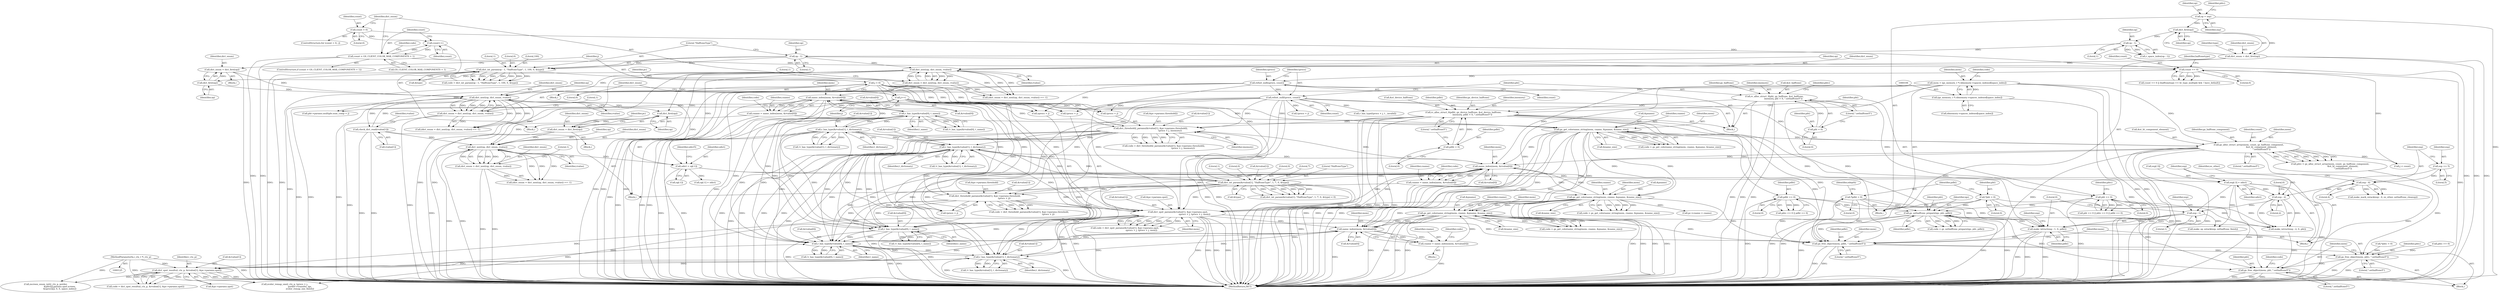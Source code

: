 digraph "1_ghostscript_f5c7555c30393e64ec1f5ab0dfae5b55b3b3fc78@API" {
"1000999" [label="(Call,gs_free_object(mem, pdht, \".sethalftone5\"))"];
"1000720" [label="(Call,gs_get_colorname_string(mem, cname, &pname, &name_size))"];
"1000712" [label="(Call,name_index(mem, &rvalue[0]))"];
"1000277" [label="(Call,gs_get_colorname_string(mem, cname, &pname, &name_size))"];
"1000269" [label="(Call,name_index(mem, &rvalue[0]))"];
"1000191" [label="(Call,mem = (gs_memory_t *) idmemory->spaces_indexed[space_index])"];
"1000193" [label="(Call,(gs_memory_t *) idmemory->spaces_indexed[space_index])"];
"1000251" [label="(Call,r_has_type(&rvalue[0], t_name))"];
"1000260" [label="(Call,r_has_type(&rvalue[1], t_dictionary))"];
"1000267" [label="(Call,cname = name_index(mem, &rvalue[0]))"];
"1000463" [label="(Call,gs_get_colorname_string(mem, cname, &pname, &name_size))"];
"1000455" [label="(Call,name_index(mem, &rvalue[0]))"];
"1000533" [label="(Call,dict_spot_params(&rvalue[1], &pc->params.spot,\n                                                sprocs + j, tprocs + j, mem))"];
"1000503" [label="(Call,dict_int_param(&rvalue[1], \"HalftoneType\", 1, 7, 0, &type))"];
"1000446" [label="(Call,r_has_type(&rvalue[1], t_dictionary))"];
"1000594" [label="(Call,dict_threshold2_params(&rvalue[1], &pc->params.threshold2,\n                                                        tprocs + j, imemory))"];
"1000353" [label="(Call,refset_null(tprocs, count))"];
"1000350" [label="(Call,refset_null(sprocs, count))"];
"1000330" [label="(Call,count == 0)"];
"1000234" [label="(Call,count = 0)"];
"1000317" [label="(Call,count > GS_CLIENT_COLOR_MAX_COMPONENTS + 1)"];
"1000314" [label="(Call,count++)"];
"1000622" [label="(Call,j++)"];
"1000416" [label="(Call,j = 0)"];
"1000375" [label="(Call,rc_alloc_struct_0(pdht, gx_device_halftone, &st_device_halftone,\n                          imemory, pdht = 0, \".sethalftone5\"))"];
"1000381" [label="(Call,pdht = 0)"];
"1000356" [label="(Call,rc_alloc_struct_0(pht, gs_halftone, &st_halftone,\n                          imemory, pht = 0, \".sethalftone5\"))"];
"1000362" [label="(Call,pht = 0)"];
"1000437" [label="(Call,r_has_type(&rvalue[0], t_name))"];
"1000571" [label="(Call,dict_threshold_params(&rvalue[1], &pc->params.threshold,\n                                                        tprocs + j))"];
"1000202" [label="(Call,dict_int_param(op - 1, \"HalftoneType\", 1, 100, 0, &type))"];
"1000203" [label="(Call,op - 1)"];
"1000188" [label="(Call,op - 1)"];
"1000168" [label="(Call,dict_first(op))"];
"1000129" [label="(Call,op = osp)"];
"1000368" [label="(Call,gs_alloc_struct_array(mem, count, gs_halftone_component,\n                                     &st_ht_component_element,\n                                     \".sethalftone5\"))"];
"1000453" [label="(Call,cname = name_index(mem, &rvalue[0]))"];
"1000694" [label="(Call,r_has_type(&rvalue[0], t_name))"];
"1000703" [label="(Call,r_has_type(&rvalue[1], t_dictionary))"];
"1000753" [label="(Call,dict_spot_results(i_ctx_p, &rvalue[1], &pc->params.spot))"];
"1000126" [label="(MethodParameterIn,i_ctx_t *i_ctx_p)"];
"1000710" [label="(Call,cname = name_index(mem, &rvalue[0]))"];
"1000663" [label="(Call,gs_sethalftone_prepare(igs, pht, pdht))"];
"1000387" [label="(Call,pht == 0)"];
"1000145" [label="(Call,*pht = 0)"];
"1000149" [label="(Call,*pdht = 0)"];
"1000394" [label="(Call,pdht == 0)"];
"1000821" [label="(Call,make_istruct(esp - 1, 0, pdht))"];
"1000822" [label="(Call,esp - 1)"];
"1000809" [label="(Call,esp[-3] = odict)"];
"1000785" [label="(Call,odict = op[-1])"];
"1000685" [label="(Call,dict_next(op, dict_enum, rvalue))"];
"1000674" [label="(Call,dict_first(op))"];
"1000428" [label="(Call,dict_next(op, dict_enum, rvalue))"];
"1000412" [label="(Call,dict_first(op))"];
"1000242" [label="(Call,dict_next(op, dict_enum, rvalue))"];
"1000166" [label="(Call,dict_enum = dict_first(op))"];
"1000240" [label="(Call,dict_enum = dict_next(op, dict_enum, rvalue))"];
"1000426" [label="(Call,dict_enum = dict_next(op, dict_enum, rvalue))"];
"1000410" [label="(Call,dict_enum = dict_first(op))"];
"1000497" [label="(Call,check_dict_read(rvalue[1]))"];
"1000683" [label="(Call,dict_enum = dict_next(op, dict_enum, rvalue))"];
"1000672" [label="(Call,dict_enum = dict_first(op))"];
"1000816" [label="(Call,esp - 2)"];
"1000804" [label="(Call,esp - 4)"];
"1000800" [label="(Call,esp += 5)"];
"1001003" [label="(Call,gs_free_object(mem, phtc, \".sethalftone5\"))"];
"1001007" [label="(Call,gs_free_object(mem, pht, \".sethalftone5\"))"];
"1000365" [label="(Literal,\".sethalftone5\")"];
"1000711" [label="(Identifier,cname)"];
"1000189" [label="(Identifier,op)"];
"1000265" [label="(Identifier,t_dictionary)"];
"1000723" [label="(Call,&pname)"];
"1000382" [label="(Identifier,pdht)"];
"1000453" [label="(Call,cname = name_index(mem, &rvalue[0]))"];
"1000391" [label="(Call,phtc == 0)"];
"1000699" [label="(Identifier,t_name)"];
"1001007" [label="(Call,gs_free_object(mem, pht, \".sethalftone5\"))"];
"1000753" [label="(Call,dict_spot_results(i_ctx_p, &rvalue[1], &pc->params.spot))"];
"1000909" [label="(Call,zscreen_enum_init(i_ctx_p, porder,\n                                         &phtc[j].params.spot.screen,\n                                         &sprocs[j], 0, 0, space_index))"];
"1000822" [label="(Call,esp - 1)"];
"1000834" [label="(Call,j < count)"];
"1000672" [label="(Call,dict_enum = dict_first(op))"];
"1000509" [label="(Literal,1)"];
"1000464" [label="(Identifier,mem)"];
"1000235" [label="(Identifier,count)"];
"1000243" [label="(Identifier,op)"];
"1000547" [label="(Call,tprocs + j)"];
"1000533" [label="(Call,dict_spot_params(&rvalue[1], &pc->params.spot,\n                                                sprocs + j, tprocs + j, mem))"];
"1000375" [label="(Call,rc_alloc_struct_0(pdht, gx_device_halftone, &st_device_halftone,\n                          imemory, pdht = 0, \".sethalftone5\"))"];
"1000595" [label="(Call,&rvalue[1])"];
"1000371" [label="(Identifier,gs_halftone_component)"];
"1000661" [label="(Call,code = gs_sethalftone_prepare(igs, pht, pdht))"];
"1000127" [label="(Block,)"];
"1000451" [label="(Identifier,t_dictionary)"];
"1000622" [label="(Call,j++)"];
"1000506" [label="(Identifier,rvalue)"];
"1000680" [label="(Block,)"];
"1000686" [label="(Identifier,op)"];
"1000207" [label="(Literal,1)"];
"1000362" [label="(Call,pht = 0)"];
"1000363" [label="(Identifier,pht)"];
"1000514" [label="(Literal,0)"];
"1000800" [label="(Call,esp += 5)"];
"1000191" [label="(Call,mem = (gs_memory_t *) idmemory->spaces_indexed[space_index])"];
"1000582" [label="(Call,tprocs + j)"];
"1000376" [label="(Identifier,pdht)"];
"1000803" [label="(Call,make_mark_estack(esp - 4, es_other, sethalftone_cleanup))"];
"1000694" [label="(Call,r_has_type(&rvalue[0], t_name))"];
"1000487" [label="(Call,pc->cname = cname)"];
"1000187" [label="(Call,r_space_index(op - 1))"];
"1000131" [label="(Identifier,osp)"];
"1000684" [label="(Identifier,dict_enum)"];
"1000819" [label="(Literal,0)"];
"1000383" [label="(Literal,0)"];
"1000675" [label="(Identifier,op)"];
"1000377" [label="(Identifier,gx_device_halftone)"];
"1000713" [label="(Identifier,mem)"];
"1000352" [label="(Identifier,count)"];
"1000815" [label="(Call,make_istruct(esp - 2, 0, pht))"];
"1000792" [label="(Identifier,odict5)"];
"1000594" [label="(Call,dict_threshold2_params(&rvalue[1], &pc->params.threshold2,\n                                                        tprocs + j, imemory))"];
"1000415" [label="(Block,)"];
"1001002" [label="(Literal,\".sethalftone5\")"];
"1000271" [label="(Call,&rvalue[0])"];
"1000134" [label="(Call,*phtc = 0)"];
"1000330" [label="(Call,count == 0)"];
"1000436" [label="(Call,!r_has_type(&rvalue[0], t_name))"];
"1000702" [label="(Call,!r_has_type(&rvalue[1], t_dictionary))"];
"1000608" [label="(Identifier,imemory)"];
"1000712" [label="(Call,name_index(mem, &rvalue[0]))"];
"1000688" [label="(Identifier,rvalue)"];
"1000314" [label="(Call,count++)"];
"1000804" [label="(Call,esp - 4)"];
"1000806" [label="(Literal,4)"];
"1000703" [label="(Call,r_has_type(&rvalue[1], t_dictionary))"];
"1000188" [label="(Call,op - 1)"];
"1000361" [label="(Identifier,imemory)"];
"1000433" [label="(Literal,1)"];
"1000785" [label="(Call,odict = op[-1])"];
"1000206" [label="(Literal,\"HalftoneType\")"];
"1000776" [label="(Block,)"];
"1000466" [label="(Call,&pname)"];
"1000418" [label="(Literal,0)"];
"1000751" [label="(Call,code = dict_spot_results(i_ctx_p, &rvalue[1], &pc->params.spot))"];
"1000437" [label="(Call,r_has_type(&rvalue[0], t_name))"];
"1000277" [label="(Call,gs_get_colorname_string(mem, cname, &pname, &name_size))"];
"1000502" [label="(Call,dict_int_param(&rvalue[1], \"HalftoneType\", 1, 7, 0, &type) < 0)"];
"1000504" [label="(Call,&rvalue[1])"];
"1000605" [label="(Call,tprocs + j)"];
"1000666" [label="(Identifier,pdht)"];
"1000455" [label="(Call,name_index(mem, &rvalue[0]))"];
"1000809" [label="(Call,esp[-3] = odict)"];
"1000454" [label="(Identifier,cname)"];
"1000204" [label="(Identifier,op)"];
"1000359" [label="(Call,&st_halftone)"];
"1000787" [label="(Call,op[-1])"];
"1000461" [label="(Call,code = gs_get_colorname_string(mem, cname, &pname, &name_size))"];
"1000498" [label="(Call,rvalue[1])"];
"1000356" [label="(Call,rc_alloc_struct_0(pht, gs_halftone, &st_halftone,\n                          imemory, pht = 0, \".sethalftone5\"))"];
"1000275" [label="(Call,code = gs_get_colorname_string(mem, cname, &pname, &name_size))"];
"1000569" [label="(Call,code = dict_threshold_params(&rvalue[1], &pc->params.threshold,\n                                                        tprocs + j))"];
"1000354" [label="(Identifier,tprocs)"];
"1000205" [label="(Literal,1)"];
"1000816" [label="(Call,esp - 2)"];
"1000256" [label="(Identifier,t_name)"];
"1000236" [label="(Literal,0)"];
"1000413" [label="(Identifier,op)"];
"1000980" [label="(Call,op[-1] = odict)"];
"1000178" [label="(Identifier,type)"];
"1000319" [label="(Call,GS_CLIENT_COLOR_MAX_COMPONENTS + 1)"];
"1000422" [label="(Block,)"];
"1001010" [label="(Literal,\".sethalftone5\")"];
"1000708" [label="(Identifier,t_dictionary)"];
"1000428" [label="(Call,dict_next(op, dict_enum, rvalue))"];
"1001009" [label="(Identifier,pht)"];
"1000531" [label="(Call,code = dict_spot_params(&rvalue[1], &pc->params.spot,\n                                                sprocs + j, tprocs + j, mem))"];
"1001001" [label="(Identifier,pdht)"];
"1000623" [label="(Identifier,j)"];
"1000147" [label="(Literal,0)"];
"1000150" [label="(Identifier,pdht)"];
"1000389" [label="(Literal,0)"];
"1001000" [label="(Identifier,mem)"];
"1000370" [label="(Identifier,count)"];
"1000687" [label="(Identifier,dict_enum)"];
"1000200" [label="(Call,code = dict_int_param(op - 1, \"HalftoneType\", 1, 100, 0, &type))"];
"1000825" [label="(Literal,0)"];
"1000366" [label="(Call,phtc = gs_alloc_struct_array(mem, count, gs_halftone_component,\n                                     &st_ht_component_element,\n                                     \".sethalftone5\"))"];
"1000998" [label="(Block,)"];
"1000550" [label="(Identifier,mem)"];
"1000259" [label="(Call,!r_has_type(&rvalue[1], t_dictionary))"];
"1000353" [label="(Call,refset_null(tprocs, count))"];
"1000280" [label="(Call,&pname)"];
"1000671" [label="(Block,)"];
"1000201" [label="(Identifier,code)"];
"1000682" [label="(Call,(dict_enum = dict_next(op, dict_enum, rvalue)) == -1)"];
"1000674" [label="(Call,dict_first(op))"];
"1000234" [label="(Call,count = 0)"];
"1000209" [label="(Literal,0)"];
"1001008" [label="(Identifier,mem)"];
"1000351" [label="(Identifier,sprocs)"];
"1000357" [label="(Identifier,pht)"];
"1000329" [label="(Call,count == 0 || (halftonetype == ht_type_multiple && ! have_default))"];
"1000169" [label="(Identifier,op)"];
"1000719" [label="(Identifier,code)"];
"1000386" [label="(Call,pht == 0 || phtc == 0 || pdht == 0)"];
"1000430" [label="(Identifier,dict_enum)"];
"1000710" [label="(Call,cname = name_index(mem, &rvalue[0]))"];
"1000126" [label="(MethodParameterIn,i_ctx_t *i_ctx_p)"];
"1000438" [label="(Call,&rvalue[0])"];
"1000446" [label="(Call,r_has_type(&rvalue[1], t_dictionary))"];
"1000417" [label="(Identifier,j)"];
"1000695" [label="(Call,&rvalue[0])"];
"1000664" [label="(Identifier,igs)"];
"1000324" [label="(Identifier,code)"];
"1000807" [label="(Identifier,es_other)"];
"1001005" [label="(Identifier,phtc)"];
"1000268" [label="(Identifier,cname)"];
"1000130" [label="(Identifier,op)"];
"1000571" [label="(Call,dict_threshold_params(&rvalue[1], &pc->params.threshold,\n                                                        tprocs + j))"];
"1000497" [label="(Call,check_dict_read(rvalue[1]))"];
"1001024" [label="(MethodReturn,RET)"];
"1000463" [label="(Call,gs_get_colorname_string(mem, cname, &pname, &name_size))"];
"1000395" [label="(Identifier,pdht)"];
"1000368" [label="(Call,gs_alloc_struct_array(mem, count, gs_halftone_component,\n                                     &st_ht_component_element,\n                                     \".sethalftone5\"))"];
"1000663" [label="(Call,gs_sethalftone_prepare(igs, pht, pdht))"];
"1000279" [label="(Identifier,cname)"];
"1000355" [label="(Identifier,count)"];
"1000685" [label="(Call,dict_next(op, dict_enum, rvalue))"];
"1000244" [label="(Identifier,dict_enum)"];
"1000392" [label="(Identifier,phtc)"];
"1000690" [label="(Literal,1)"];
"1000332" [label="(Literal,0)"];
"1000315" [label="(Identifier,count)"];
"1000237" [label="(Block,)"];
"1000151" [label="(Literal,0)"];
"1000823" [label="(Identifier,esp)"];
"1000814" [label="(Identifier,odict)"];
"1000425" [label="(Call,(dict_enum = dict_next(op, dict_enum, rvalue)) == -1)"];
"1000722" [label="(Identifier,cname)"];
"1000166" [label="(Call,dict_enum = dict_first(op))"];
"1001004" [label="(Identifier,mem)"];
"1000599" [label="(Call,&pc->params.threshold2)"];
"1000270" [label="(Identifier,mem)"];
"1000380" [label="(Identifier,imemory)"];
"1001012" [label="(Identifier,code)"];
"1000426" [label="(Call,dict_enum = dict_next(op, dict_enum, rvalue))"];
"1000240" [label="(Call,dict_enum = dict_next(op, dict_enum, rvalue))"];
"1000396" [label="(Literal,0)"];
"1000193" [label="(Call,(gs_memory_t *) idmemory->spaces_indexed[space_index])"];
"1000276" [label="(Identifier,code)"];
"1000511" [label="(Literal,0)"];
"1000431" [label="(Identifier,rvalue)"];
"1000387" [label="(Call,pht == 0)"];
"1000129" [label="(Call,op = osp)"];
"1000190" [label="(Literal,1)"];
"1000411" [label="(Identifier,dict_enum)"];
"1000208" [label="(Literal,100)"];
"1000818" [label="(Literal,2)"];
"1000457" [label="(Call,&rvalue[0])"];
"1000510" [label="(Literal,7)"];
"1000241" [label="(Identifier,dict_enum)"];
"1000704" [label="(Call,&rvalue[1])"];
"1000824" [label="(Literal,1)"];
"1000721" [label="(Identifier,mem)"];
"1000335" [label="(Identifier,halftonetype)"];
"1000239" [label="(Call,(dict_enum = dict_next(op, dict_enum, rvalue)) == -1)"];
"1000192" [label="(Identifier,mem)"];
"1000725" [label="(Call,&name_size)"];
"1000718" [label="(Call,code = gs_get_colorname_string(mem, cname, &pname, &name_size))"];
"1000195" [label="(Call,idmemory->spaces_indexed[space_index])"];
"1000210" [label="(Call,&type)"];
"1001003" [label="(Call,gs_free_object(mem, phtc, \".sethalftone5\"))"];
"1000317" [label="(Call,count > GS_CLIENT_COLOR_MAX_COMPONENTS + 1)"];
"1000442" [label="(Identifier,t_name)"];
"1000673" [label="(Identifier,dict_enum)"];
"1000364" [label="(Literal,0)"];
"1000576" [label="(Call,&pc->params.threshold)"];
"1000203" [label="(Call,op - 1)"];
"1000252" [label="(Call,&rvalue[0])"];
"1000233" [label="(ControlStructure,for (count = 0; ;))"];
"1000316" [label="(ControlStructure,if (count > GS_CLIENT_COLOR_MAX_COMPONENTS + 1))"];
"1000720" [label="(Call,gs_get_colorname_string(mem, cname, &pname, &name_size))"];
"1000202" [label="(Call,dict_int_param(op - 1, \"HalftoneType\", 1, 100, 0, &type))"];
"1000462" [label="(Identifier,code)"];
"1000429" [label="(Identifier,op)"];
"1000468" [label="(Call,&name_size)"];
"1000643" [label="(Call,pht->params.multiple.num_comp = j)"];
"1000146" [label="(Identifier,pht)"];
"1000937" [label="(Call,r_has_type(tprocs + j, t__invalid))"];
"1000420" [label="(Identifier,pc)"];
"1000503" [label="(Call,dict_int_param(&rvalue[1], \"HalftoneType\", 1, 7, 0, &type))"];
"1000826" [label="(Identifier,pdht)"];
"1000456" [label="(Identifier,mem)"];
"1000828" [label="(Identifier,esp)"];
"1000786" [label="(Identifier,odict)"];
"1000247" [label="(Literal,1)"];
"1000394" [label="(Call,pdht == 0)"];
"1000827" [label="(Call,make_op_estack(esp, sethalftone_finish))"];
"1000410" [label="(Call,dict_enum = dict_first(op))"];
"1000267" [label="(Call,cname = name_index(mem, &rvalue[0]))"];
"1000145" [label="(Call,*pht = 0)"];
"1000465" [label="(Identifier,cname)"];
"1000278" [label="(Identifier,mem)"];
"1000347" [label="(Block,)"];
"1000242" [label="(Call,dict_next(op, dict_enum, rvalue))"];
"1000157" [label="(Identifier,edepth)"];
"1000251" [label="(Call,r_has_type(&rvalue[0], t_name))"];
"1000167" [label="(Identifier,dict_enum)"];
"1000447" [label="(Call,&rvalue[1])"];
"1000714" [label="(Call,&rvalue[0])"];
"1000938" [label="(Call,tprocs + j)"];
"1000369" [label="(Identifier,mem)"];
"1000693" [label="(Call,!r_has_type(&rvalue[0], t_name))"];
"1000949" [label="(Call,zcolor_remap_one(i_ctx_p, tprocs + j,\n                                            porder->transfer, igs,\n                                            zcolor_remap_one_finish))"];
"1000810" [label="(Call,esp[-3])"];
"1000512" [label="(Call,&type)"];
"1000534" [label="(Call,&rvalue[1])"];
"1000999" [label="(Call,gs_free_object(mem, pdht, \".sethalftone5\"))"];
"1000135" [label="(Identifier,phtc)"];
"1000759" [label="(Call,&pc->params.spot)"];
"1001006" [label="(Literal,\".sethalftone5\")"];
"1000260" [label="(Call,r_has_type(&rvalue[1], t_dictionary))"];
"1000821" [label="(Call,make_istruct(esp - 1, 0, pdht))"];
"1000427" [label="(Identifier,dict_enum)"];
"1000754" [label="(Identifier,i_ctx_p)"];
"1000388" [label="(Identifier,pht)"];
"1000168" [label="(Call,dict_first(op))"];
"1000802" [label="(Literal,5)"];
"1000318" [label="(Identifier,count)"];
"1000390" [label="(Call,phtc == 0 || pdht == 0)"];
"1000269" [label="(Call,name_index(mem, &rvalue[0]))"];
"1000367" [label="(Identifier,phtc)"];
"1000282" [label="(Call,&name_size)"];
"1000149" [label="(Call,*pdht = 0)"];
"1000350" [label="(Call,refset_null(sprocs, count))"];
"1000817" [label="(Identifier,esp)"];
"1000544" [label="(Call,sprocs + j)"];
"1000592" [label="(Call,code = dict_threshold2_params(&rvalue[1], &pc->params.threshold2,\n                                                        tprocs + j, imemory))"];
"1000805" [label="(Identifier,esp)"];
"1000378" [label="(Call,&st_device_halftone)"];
"1000358" [label="(Identifier,gs_halftone)"];
"1000445" [label="(Call,!r_has_type(&rvalue[1], t_dictionary))"];
"1000538" [label="(Call,&pc->params.spot)"];
"1000372" [label="(Call,&st_ht_component_element)"];
"1000261" [label="(Call,&rvalue[1])"];
"1000381" [label="(Call,pdht = 0)"];
"1000665" [label="(Identifier,pht)"];
"1000245" [label="(Identifier,rvalue)"];
"1000384" [label="(Literal,\".sethalftone5\")"];
"1000801" [label="(Identifier,esp)"];
"1000250" [label="(Call,!r_has_type(&rvalue[0], t_name))"];
"1000508" [label="(Literal,\"HalftoneType\")"];
"1000678" [label="(Identifier,pc)"];
"1000331" [label="(Identifier,count)"];
"1000572" [label="(Call,&rvalue[1])"];
"1000416" [label="(Call,j = 0)"];
"1000412" [label="(Call,dict_first(op))"];
"1000409" [label="(Block,)"];
"1000755" [label="(Call,&rvalue[1])"];
"1000683" [label="(Call,dict_enum = dict_next(op, dict_enum, rvalue))"];
"1000374" [label="(Literal,\".sethalftone5\")"];
"1000999" -> "1000998"  [label="AST: "];
"1000999" -> "1001002"  [label="CFG: "];
"1001000" -> "1000999"  [label="AST: "];
"1001001" -> "1000999"  [label="AST: "];
"1001002" -> "1000999"  [label="AST: "];
"1001004" -> "1000999"  [label="CFG: "];
"1000999" -> "1001024"  [label="DDG: "];
"1000999" -> "1001024"  [label="DDG: "];
"1000720" -> "1000999"  [label="DDG: "];
"1000277" -> "1000999"  [label="DDG: "];
"1000463" -> "1000999"  [label="DDG: "];
"1000191" -> "1000999"  [label="DDG: "];
"1000533" -> "1000999"  [label="DDG: "];
"1000368" -> "1000999"  [label="DDG: "];
"1000375" -> "1000999"  [label="DDG: "];
"1000663" -> "1000999"  [label="DDG: "];
"1000821" -> "1000999"  [label="DDG: "];
"1000149" -> "1000999"  [label="DDG: "];
"1000394" -> "1000999"  [label="DDG: "];
"1000999" -> "1001003"  [label="DDG: "];
"1000720" -> "1000718"  [label="AST: "];
"1000720" -> "1000725"  [label="CFG: "];
"1000721" -> "1000720"  [label="AST: "];
"1000722" -> "1000720"  [label="AST: "];
"1000723" -> "1000720"  [label="AST: "];
"1000725" -> "1000720"  [label="AST: "];
"1000718" -> "1000720"  [label="CFG: "];
"1000720" -> "1001024"  [label="DDG: "];
"1000720" -> "1001024"  [label="DDG: "];
"1000720" -> "1001024"  [label="DDG: "];
"1000720" -> "1001024"  [label="DDG: "];
"1000720" -> "1000712"  [label="DDG: "];
"1000720" -> "1000718"  [label="DDG: "];
"1000720" -> "1000718"  [label="DDG: "];
"1000720" -> "1000718"  [label="DDG: "];
"1000720" -> "1000718"  [label="DDG: "];
"1000712" -> "1000720"  [label="DDG: "];
"1000710" -> "1000720"  [label="DDG: "];
"1000277" -> "1000720"  [label="DDG: "];
"1000277" -> "1000720"  [label="DDG: "];
"1000463" -> "1000720"  [label="DDG: "];
"1000463" -> "1000720"  [label="DDG: "];
"1000712" -> "1000710"  [label="AST: "];
"1000712" -> "1000714"  [label="CFG: "];
"1000713" -> "1000712"  [label="AST: "];
"1000714" -> "1000712"  [label="AST: "];
"1000710" -> "1000712"  [label="CFG: "];
"1000712" -> "1001024"  [label="DDG: "];
"1000712" -> "1000694"  [label="DDG: "];
"1000712" -> "1000710"  [label="DDG: "];
"1000712" -> "1000710"  [label="DDG: "];
"1000277" -> "1000712"  [label="DDG: "];
"1000463" -> "1000712"  [label="DDG: "];
"1000191" -> "1000712"  [label="DDG: "];
"1000533" -> "1000712"  [label="DDG: "];
"1000368" -> "1000712"  [label="DDG: "];
"1000694" -> "1000712"  [label="DDG: "];
"1000703" -> "1000712"  [label="DDG: "];
"1000712" -> "1000753"  [label="DDG: "];
"1000277" -> "1000275"  [label="AST: "];
"1000277" -> "1000282"  [label="CFG: "];
"1000278" -> "1000277"  [label="AST: "];
"1000279" -> "1000277"  [label="AST: "];
"1000280" -> "1000277"  [label="AST: "];
"1000282" -> "1000277"  [label="AST: "];
"1000275" -> "1000277"  [label="CFG: "];
"1000277" -> "1001024"  [label="DDG: "];
"1000277" -> "1001024"  [label="DDG: "];
"1000277" -> "1001024"  [label="DDG: "];
"1000277" -> "1001024"  [label="DDG: "];
"1000277" -> "1000269"  [label="DDG: "];
"1000277" -> "1000275"  [label="DDG: "];
"1000277" -> "1000275"  [label="DDG: "];
"1000277" -> "1000275"  [label="DDG: "];
"1000277" -> "1000275"  [label="DDG: "];
"1000269" -> "1000277"  [label="DDG: "];
"1000267" -> "1000277"  [label="DDG: "];
"1000277" -> "1000368"  [label="DDG: "];
"1000277" -> "1000455"  [label="DDG: "];
"1000277" -> "1000463"  [label="DDG: "];
"1000277" -> "1000463"  [label="DDG: "];
"1000269" -> "1000267"  [label="AST: "];
"1000269" -> "1000271"  [label="CFG: "];
"1000270" -> "1000269"  [label="AST: "];
"1000271" -> "1000269"  [label="AST: "];
"1000267" -> "1000269"  [label="CFG: "];
"1000269" -> "1001024"  [label="DDG: "];
"1000269" -> "1000251"  [label="DDG: "];
"1000269" -> "1000267"  [label="DDG: "];
"1000269" -> "1000267"  [label="DDG: "];
"1000191" -> "1000269"  [label="DDG: "];
"1000251" -> "1000269"  [label="DDG: "];
"1000260" -> "1000269"  [label="DDG: "];
"1000269" -> "1000437"  [label="DDG: "];
"1000269" -> "1000694"  [label="DDG: "];
"1000191" -> "1000127"  [label="AST: "];
"1000191" -> "1000193"  [label="CFG: "];
"1000192" -> "1000191"  [label="AST: "];
"1000193" -> "1000191"  [label="AST: "];
"1000201" -> "1000191"  [label="CFG: "];
"1000191" -> "1001024"  [label="DDG: "];
"1000191" -> "1001024"  [label="DDG: "];
"1000193" -> "1000191"  [label="DDG: "];
"1000191" -> "1000368"  [label="DDG: "];
"1000191" -> "1000455"  [label="DDG: "];
"1000193" -> "1000195"  [label="CFG: "];
"1000194" -> "1000193"  [label="AST: "];
"1000195" -> "1000193"  [label="AST: "];
"1000193" -> "1001024"  [label="DDG: "];
"1000251" -> "1000250"  [label="AST: "];
"1000251" -> "1000256"  [label="CFG: "];
"1000252" -> "1000251"  [label="AST: "];
"1000256" -> "1000251"  [label="AST: "];
"1000250" -> "1000251"  [label="CFG: "];
"1000251" -> "1001024"  [label="DDG: "];
"1000251" -> "1001024"  [label="DDG: "];
"1000251" -> "1000250"  [label="DDG: "];
"1000251" -> "1000250"  [label="DDG: "];
"1000260" -> "1000251"  [label="DDG: "];
"1000251" -> "1000260"  [label="DDG: "];
"1000251" -> "1000437"  [label="DDG: "];
"1000251" -> "1000437"  [label="DDG: "];
"1000251" -> "1000694"  [label="DDG: "];
"1000251" -> "1000694"  [label="DDG: "];
"1000260" -> "1000259"  [label="AST: "];
"1000260" -> "1000265"  [label="CFG: "];
"1000261" -> "1000260"  [label="AST: "];
"1000265" -> "1000260"  [label="AST: "];
"1000259" -> "1000260"  [label="CFG: "];
"1000260" -> "1001024"  [label="DDG: "];
"1000260" -> "1001024"  [label="DDG: "];
"1000260" -> "1000259"  [label="DDG: "];
"1000260" -> "1000259"  [label="DDG: "];
"1000260" -> "1000437"  [label="DDG: "];
"1000260" -> "1000446"  [label="DDG: "];
"1000260" -> "1000446"  [label="DDG: "];
"1000260" -> "1000694"  [label="DDG: "];
"1000260" -> "1000703"  [label="DDG: "];
"1000260" -> "1000703"  [label="DDG: "];
"1000267" -> "1000237"  [label="AST: "];
"1000268" -> "1000267"  [label="AST: "];
"1000276" -> "1000267"  [label="CFG: "];
"1000267" -> "1001024"  [label="DDG: "];
"1000463" -> "1000461"  [label="AST: "];
"1000463" -> "1000468"  [label="CFG: "];
"1000464" -> "1000463"  [label="AST: "];
"1000465" -> "1000463"  [label="AST: "];
"1000466" -> "1000463"  [label="AST: "];
"1000468" -> "1000463"  [label="AST: "];
"1000461" -> "1000463"  [label="CFG: "];
"1000463" -> "1001024"  [label="DDG: "];
"1000463" -> "1001024"  [label="DDG: "];
"1000463" -> "1001024"  [label="DDG: "];
"1000463" -> "1001024"  [label="DDG: "];
"1000463" -> "1000455"  [label="DDG: "];
"1000463" -> "1000461"  [label="DDG: "];
"1000463" -> "1000461"  [label="DDG: "];
"1000463" -> "1000461"  [label="DDG: "];
"1000463" -> "1000461"  [label="DDG: "];
"1000455" -> "1000463"  [label="DDG: "];
"1000453" -> "1000463"  [label="DDG: "];
"1000463" -> "1000487"  [label="DDG: "];
"1000463" -> "1000533"  [label="DDG: "];
"1000455" -> "1000453"  [label="AST: "];
"1000455" -> "1000457"  [label="CFG: "];
"1000456" -> "1000455"  [label="AST: "];
"1000457" -> "1000455"  [label="AST: "];
"1000453" -> "1000455"  [label="CFG: "];
"1000455" -> "1001024"  [label="DDG: "];
"1000455" -> "1000437"  [label="DDG: "];
"1000455" -> "1000453"  [label="DDG: "];
"1000455" -> "1000453"  [label="DDG: "];
"1000533" -> "1000455"  [label="DDG: "];
"1000368" -> "1000455"  [label="DDG: "];
"1000437" -> "1000455"  [label="DDG: "];
"1000446" -> "1000455"  [label="DDG: "];
"1000455" -> "1000503"  [label="DDG: "];
"1000455" -> "1000533"  [label="DDG: "];
"1000455" -> "1000571"  [label="DDG: "];
"1000455" -> "1000594"  [label="DDG: "];
"1000455" -> "1000694"  [label="DDG: "];
"1000533" -> "1000531"  [label="AST: "];
"1000533" -> "1000550"  [label="CFG: "];
"1000534" -> "1000533"  [label="AST: "];
"1000538" -> "1000533"  [label="AST: "];
"1000544" -> "1000533"  [label="AST: "];
"1000547" -> "1000533"  [label="AST: "];
"1000550" -> "1000533"  [label="AST: "];
"1000531" -> "1000533"  [label="CFG: "];
"1000533" -> "1001024"  [label="DDG: "];
"1000533" -> "1001024"  [label="DDG: "];
"1000533" -> "1001024"  [label="DDG: "];
"1000533" -> "1001024"  [label="DDG: "];
"1000533" -> "1001024"  [label="DDG: "];
"1000533" -> "1000437"  [label="DDG: "];
"1000533" -> "1000446"  [label="DDG: "];
"1000533" -> "1000531"  [label="DDG: "];
"1000533" -> "1000531"  [label="DDG: "];
"1000533" -> "1000531"  [label="DDG: "];
"1000533" -> "1000531"  [label="DDG: "];
"1000533" -> "1000531"  [label="DDG: "];
"1000503" -> "1000533"  [label="DDG: "];
"1000350" -> "1000533"  [label="DDG: "];
"1000622" -> "1000533"  [label="DDG: "];
"1000416" -> "1000533"  [label="DDG: "];
"1000353" -> "1000533"  [label="DDG: "];
"1000533" -> "1000694"  [label="DDG: "];
"1000533" -> "1000703"  [label="DDG: "];
"1000533" -> "1000753"  [label="DDG: "];
"1000503" -> "1000502"  [label="AST: "];
"1000503" -> "1000512"  [label="CFG: "];
"1000504" -> "1000503"  [label="AST: "];
"1000508" -> "1000503"  [label="AST: "];
"1000509" -> "1000503"  [label="AST: "];
"1000510" -> "1000503"  [label="AST: "];
"1000511" -> "1000503"  [label="AST: "];
"1000512" -> "1000503"  [label="AST: "];
"1000514" -> "1000503"  [label="CFG: "];
"1000503" -> "1001024"  [label="DDG: "];
"1000503" -> "1001024"  [label="DDG: "];
"1000503" -> "1000437"  [label="DDG: "];
"1000503" -> "1000446"  [label="DDG: "];
"1000503" -> "1000502"  [label="DDG: "];
"1000503" -> "1000502"  [label="DDG: "];
"1000503" -> "1000502"  [label="DDG: "];
"1000503" -> "1000502"  [label="DDG: "];
"1000503" -> "1000502"  [label="DDG: "];
"1000503" -> "1000502"  [label="DDG: "];
"1000446" -> "1000503"  [label="DDG: "];
"1000202" -> "1000503"  [label="DDG: "];
"1000503" -> "1000571"  [label="DDG: "];
"1000503" -> "1000594"  [label="DDG: "];
"1000503" -> "1000694"  [label="DDG: "];
"1000503" -> "1000703"  [label="DDG: "];
"1000446" -> "1000445"  [label="AST: "];
"1000446" -> "1000451"  [label="CFG: "];
"1000447" -> "1000446"  [label="AST: "];
"1000451" -> "1000446"  [label="AST: "];
"1000445" -> "1000446"  [label="CFG: "];
"1000446" -> "1001024"  [label="DDG: "];
"1000446" -> "1001024"  [label="DDG: "];
"1000446" -> "1000437"  [label="DDG: "];
"1000446" -> "1000445"  [label="DDG: "];
"1000446" -> "1000445"  [label="DDG: "];
"1000594" -> "1000446"  [label="DDG: "];
"1000437" -> "1000446"  [label="DDG: "];
"1000571" -> "1000446"  [label="DDG: "];
"1000446" -> "1000694"  [label="DDG: "];
"1000446" -> "1000703"  [label="DDG: "];
"1000446" -> "1000703"  [label="DDG: "];
"1000594" -> "1000592"  [label="AST: "];
"1000594" -> "1000608"  [label="CFG: "];
"1000595" -> "1000594"  [label="AST: "];
"1000599" -> "1000594"  [label="AST: "];
"1000605" -> "1000594"  [label="AST: "];
"1000608" -> "1000594"  [label="AST: "];
"1000592" -> "1000594"  [label="CFG: "];
"1000594" -> "1001024"  [label="DDG: "];
"1000594" -> "1001024"  [label="DDG: "];
"1000594" -> "1001024"  [label="DDG: "];
"1000594" -> "1001024"  [label="DDG: "];
"1000594" -> "1000437"  [label="DDG: "];
"1000594" -> "1000592"  [label="DDG: "];
"1000594" -> "1000592"  [label="DDG: "];
"1000594" -> "1000592"  [label="DDG: "];
"1000594" -> "1000592"  [label="DDG: "];
"1000353" -> "1000594"  [label="DDG: "];
"1000622" -> "1000594"  [label="DDG: "];
"1000416" -> "1000594"  [label="DDG: "];
"1000375" -> "1000594"  [label="DDG: "];
"1000594" -> "1000694"  [label="DDG: "];
"1000594" -> "1000703"  [label="DDG: "];
"1000353" -> "1000347"  [label="AST: "];
"1000353" -> "1000355"  [label="CFG: "];
"1000354" -> "1000353"  [label="AST: "];
"1000355" -> "1000353"  [label="AST: "];
"1000357" -> "1000353"  [label="CFG: "];
"1000353" -> "1001024"  [label="DDG: "];
"1000353" -> "1001024"  [label="DDG: "];
"1000350" -> "1000353"  [label="DDG: "];
"1000353" -> "1000368"  [label="DDG: "];
"1000353" -> "1000547"  [label="DDG: "];
"1000353" -> "1000571"  [label="DDG: "];
"1000353" -> "1000582"  [label="DDG: "];
"1000353" -> "1000605"  [label="DDG: "];
"1000353" -> "1000937"  [label="DDG: "];
"1000353" -> "1000938"  [label="DDG: "];
"1000350" -> "1000347"  [label="AST: "];
"1000350" -> "1000352"  [label="CFG: "];
"1000351" -> "1000350"  [label="AST: "];
"1000352" -> "1000350"  [label="AST: "];
"1000354" -> "1000350"  [label="CFG: "];
"1000350" -> "1001024"  [label="DDG: "];
"1000350" -> "1001024"  [label="DDG: "];
"1000330" -> "1000350"  [label="DDG: "];
"1000350" -> "1000544"  [label="DDG: "];
"1000330" -> "1000329"  [label="AST: "];
"1000330" -> "1000332"  [label="CFG: "];
"1000331" -> "1000330"  [label="AST: "];
"1000332" -> "1000330"  [label="AST: "];
"1000335" -> "1000330"  [label="CFG: "];
"1000329" -> "1000330"  [label="CFG: "];
"1000330" -> "1001024"  [label="DDG: "];
"1000330" -> "1000329"  [label="DDG: "];
"1000330" -> "1000329"  [label="DDG: "];
"1000234" -> "1000330"  [label="DDG: "];
"1000317" -> "1000330"  [label="DDG: "];
"1000330" -> "1000834"  [label="DDG: "];
"1000234" -> "1000233"  [label="AST: "];
"1000234" -> "1000236"  [label="CFG: "];
"1000235" -> "1000234"  [label="AST: "];
"1000236" -> "1000234"  [label="AST: "];
"1000241" -> "1000234"  [label="CFG: "];
"1000234" -> "1000314"  [label="DDG: "];
"1000317" -> "1000316"  [label="AST: "];
"1000317" -> "1000319"  [label="CFG: "];
"1000318" -> "1000317"  [label="AST: "];
"1000319" -> "1000317"  [label="AST: "];
"1000241" -> "1000317"  [label="CFG: "];
"1000324" -> "1000317"  [label="CFG: "];
"1000317" -> "1001024"  [label="DDG: "];
"1000317" -> "1001024"  [label="DDG: "];
"1000317" -> "1000314"  [label="DDG: "];
"1000314" -> "1000317"  [label="DDG: "];
"1000314" -> "1000237"  [label="AST: "];
"1000314" -> "1000315"  [label="CFG: "];
"1000315" -> "1000314"  [label="AST: "];
"1000318" -> "1000314"  [label="CFG: "];
"1000622" -> "1000422"  [label="AST: "];
"1000622" -> "1000623"  [label="CFG: "];
"1000623" -> "1000622"  [label="AST: "];
"1000427" -> "1000622"  [label="CFG: "];
"1000622" -> "1001024"  [label="DDG: "];
"1000622" -> "1000544"  [label="DDG: "];
"1000622" -> "1000547"  [label="DDG: "];
"1000622" -> "1000571"  [label="DDG: "];
"1000622" -> "1000582"  [label="DDG: "];
"1000622" -> "1000605"  [label="DDG: "];
"1000416" -> "1000622"  [label="DDG: "];
"1000622" -> "1000643"  [label="DDG: "];
"1000416" -> "1000415"  [label="AST: "];
"1000416" -> "1000418"  [label="CFG: "];
"1000417" -> "1000416"  [label="AST: "];
"1000418" -> "1000416"  [label="AST: "];
"1000420" -> "1000416"  [label="CFG: "];
"1000416" -> "1001024"  [label="DDG: "];
"1000416" -> "1000544"  [label="DDG: "];
"1000416" -> "1000547"  [label="DDG: "];
"1000416" -> "1000571"  [label="DDG: "];
"1000416" -> "1000582"  [label="DDG: "];
"1000416" -> "1000605"  [label="DDG: "];
"1000416" -> "1000643"  [label="DDG: "];
"1000375" -> "1000347"  [label="AST: "];
"1000375" -> "1000384"  [label="CFG: "];
"1000376" -> "1000375"  [label="AST: "];
"1000377" -> "1000375"  [label="AST: "];
"1000378" -> "1000375"  [label="AST: "];
"1000380" -> "1000375"  [label="AST: "];
"1000381" -> "1000375"  [label="AST: "];
"1000384" -> "1000375"  [label="AST: "];
"1000388" -> "1000375"  [label="CFG: "];
"1000375" -> "1001024"  [label="DDG: "];
"1000375" -> "1001024"  [label="DDG: "];
"1000375" -> "1001024"  [label="DDG: "];
"1000375" -> "1001024"  [label="DDG: "];
"1000375" -> "1001024"  [label="DDG: "];
"1000381" -> "1000375"  [label="DDG: "];
"1000356" -> "1000375"  [label="DDG: "];
"1000375" -> "1000394"  [label="DDG: "];
"1000375" -> "1000663"  [label="DDG: "];
"1000375" -> "1000821"  [label="DDG: "];
"1000381" -> "1000383"  [label="CFG: "];
"1000382" -> "1000381"  [label="AST: "];
"1000383" -> "1000381"  [label="AST: "];
"1000384" -> "1000381"  [label="CFG: "];
"1000356" -> "1000347"  [label="AST: "];
"1000356" -> "1000365"  [label="CFG: "];
"1000357" -> "1000356"  [label="AST: "];
"1000358" -> "1000356"  [label="AST: "];
"1000359" -> "1000356"  [label="AST: "];
"1000361" -> "1000356"  [label="AST: "];
"1000362" -> "1000356"  [label="AST: "];
"1000365" -> "1000356"  [label="AST: "];
"1000367" -> "1000356"  [label="CFG: "];
"1000356" -> "1001024"  [label="DDG: "];
"1000356" -> "1001024"  [label="DDG: "];
"1000356" -> "1001024"  [label="DDG: "];
"1000362" -> "1000356"  [label="DDG: "];
"1000356" -> "1000387"  [label="DDG: "];
"1000362" -> "1000364"  [label="CFG: "];
"1000363" -> "1000362"  [label="AST: "];
"1000364" -> "1000362"  [label="AST: "];
"1000365" -> "1000362"  [label="CFG: "];
"1000437" -> "1000436"  [label="AST: "];
"1000437" -> "1000442"  [label="CFG: "];
"1000438" -> "1000437"  [label="AST: "];
"1000442" -> "1000437"  [label="AST: "];
"1000436" -> "1000437"  [label="CFG: "];
"1000437" -> "1001024"  [label="DDG: "];
"1000437" -> "1001024"  [label="DDG: "];
"1000437" -> "1000436"  [label="DDG: "];
"1000437" -> "1000436"  [label="DDG: "];
"1000571" -> "1000437"  [label="DDG: "];
"1000437" -> "1000694"  [label="DDG: "];
"1000437" -> "1000694"  [label="DDG: "];
"1000571" -> "1000569"  [label="AST: "];
"1000571" -> "1000582"  [label="CFG: "];
"1000572" -> "1000571"  [label="AST: "];
"1000576" -> "1000571"  [label="AST: "];
"1000582" -> "1000571"  [label="AST: "];
"1000569" -> "1000571"  [label="CFG: "];
"1000571" -> "1001024"  [label="DDG: "];
"1000571" -> "1001024"  [label="DDG: "];
"1000571" -> "1001024"  [label="DDG: "];
"1000571" -> "1000569"  [label="DDG: "];
"1000571" -> "1000569"  [label="DDG: "];
"1000571" -> "1000569"  [label="DDG: "];
"1000571" -> "1000694"  [label="DDG: "];
"1000571" -> "1000703"  [label="DDG: "];
"1000202" -> "1000200"  [label="AST: "];
"1000202" -> "1000210"  [label="CFG: "];
"1000203" -> "1000202"  [label="AST: "];
"1000206" -> "1000202"  [label="AST: "];
"1000207" -> "1000202"  [label="AST: "];
"1000208" -> "1000202"  [label="AST: "];
"1000209" -> "1000202"  [label="AST: "];
"1000210" -> "1000202"  [label="AST: "];
"1000200" -> "1000202"  [label="CFG: "];
"1000202" -> "1001024"  [label="DDG: "];
"1000202" -> "1001024"  [label="DDG: "];
"1000202" -> "1000200"  [label="DDG: "];
"1000202" -> "1000200"  [label="DDG: "];
"1000202" -> "1000200"  [label="DDG: "];
"1000202" -> "1000200"  [label="DDG: "];
"1000202" -> "1000200"  [label="DDG: "];
"1000202" -> "1000200"  [label="DDG: "];
"1000203" -> "1000202"  [label="DDG: "];
"1000203" -> "1000202"  [label="DDG: "];
"1000203" -> "1000205"  [label="CFG: "];
"1000204" -> "1000203"  [label="AST: "];
"1000205" -> "1000203"  [label="AST: "];
"1000206" -> "1000203"  [label="CFG: "];
"1000203" -> "1001024"  [label="DDG: "];
"1000188" -> "1000203"  [label="DDG: "];
"1000203" -> "1000242"  [label="DDG: "];
"1000188" -> "1000187"  [label="AST: "];
"1000188" -> "1000190"  [label="CFG: "];
"1000189" -> "1000188"  [label="AST: "];
"1000190" -> "1000188"  [label="AST: "];
"1000187" -> "1000188"  [label="CFG: "];
"1000188" -> "1000187"  [label="DDG: "];
"1000188" -> "1000187"  [label="DDG: "];
"1000168" -> "1000188"  [label="DDG: "];
"1000168" -> "1000166"  [label="AST: "];
"1000168" -> "1000169"  [label="CFG: "];
"1000169" -> "1000168"  [label="AST: "];
"1000166" -> "1000168"  [label="CFG: "];
"1000168" -> "1000166"  [label="DDG: "];
"1000129" -> "1000168"  [label="DDG: "];
"1000129" -> "1000127"  [label="AST: "];
"1000129" -> "1000131"  [label="CFG: "];
"1000130" -> "1000129"  [label="AST: "];
"1000131" -> "1000129"  [label="AST: "];
"1000135" -> "1000129"  [label="CFG: "];
"1000129" -> "1001024"  [label="DDG: "];
"1000368" -> "1000366"  [label="AST: "];
"1000368" -> "1000374"  [label="CFG: "];
"1000369" -> "1000368"  [label="AST: "];
"1000370" -> "1000368"  [label="AST: "];
"1000371" -> "1000368"  [label="AST: "];
"1000372" -> "1000368"  [label="AST: "];
"1000374" -> "1000368"  [label="AST: "];
"1000366" -> "1000368"  [label="CFG: "];
"1000368" -> "1001024"  [label="DDG: "];
"1000368" -> "1001024"  [label="DDG: "];
"1000368" -> "1001024"  [label="DDG: "];
"1000368" -> "1001024"  [label="DDG: "];
"1000368" -> "1000366"  [label="DDG: "];
"1000368" -> "1000366"  [label="DDG: "];
"1000368" -> "1000366"  [label="DDG: "];
"1000368" -> "1000366"  [label="DDG: "];
"1000368" -> "1000366"  [label="DDG: "];
"1000368" -> "1000834"  [label="DDG: "];
"1000453" -> "1000422"  [label="AST: "];
"1000454" -> "1000453"  [label="AST: "];
"1000462" -> "1000453"  [label="CFG: "];
"1000453" -> "1001024"  [label="DDG: "];
"1000694" -> "1000693"  [label="AST: "];
"1000694" -> "1000699"  [label="CFG: "];
"1000695" -> "1000694"  [label="AST: "];
"1000699" -> "1000694"  [label="AST: "];
"1000693" -> "1000694"  [label="CFG: "];
"1000694" -> "1001024"  [label="DDG: "];
"1000694" -> "1001024"  [label="DDG: "];
"1000694" -> "1000693"  [label="DDG: "];
"1000694" -> "1000693"  [label="DDG: "];
"1000703" -> "1000694"  [label="DDG: "];
"1000753" -> "1000694"  [label="DDG: "];
"1000694" -> "1000703"  [label="DDG: "];
"1000703" -> "1000702"  [label="AST: "];
"1000703" -> "1000708"  [label="CFG: "];
"1000704" -> "1000703"  [label="AST: "];
"1000708" -> "1000703"  [label="AST: "];
"1000702" -> "1000703"  [label="CFG: "];
"1000703" -> "1001024"  [label="DDG: "];
"1000703" -> "1001024"  [label="DDG: "];
"1000703" -> "1000702"  [label="DDG: "];
"1000703" -> "1000702"  [label="DDG: "];
"1000753" -> "1000703"  [label="DDG: "];
"1000703" -> "1000753"  [label="DDG: "];
"1000753" -> "1000751"  [label="AST: "];
"1000753" -> "1000759"  [label="CFG: "];
"1000754" -> "1000753"  [label="AST: "];
"1000755" -> "1000753"  [label="AST: "];
"1000759" -> "1000753"  [label="AST: "];
"1000751" -> "1000753"  [label="CFG: "];
"1000753" -> "1001024"  [label="DDG: "];
"1000753" -> "1001024"  [label="DDG: "];
"1000753" -> "1001024"  [label="DDG: "];
"1000753" -> "1000751"  [label="DDG: "];
"1000753" -> "1000751"  [label="DDG: "];
"1000753" -> "1000751"  [label="DDG: "];
"1000126" -> "1000753"  [label="DDG: "];
"1000753" -> "1000909"  [label="DDG: "];
"1000753" -> "1000949"  [label="DDG: "];
"1000126" -> "1000125"  [label="AST: "];
"1000126" -> "1001024"  [label="DDG: "];
"1000126" -> "1000909"  [label="DDG: "];
"1000126" -> "1000949"  [label="DDG: "];
"1000710" -> "1000680"  [label="AST: "];
"1000711" -> "1000710"  [label="AST: "];
"1000719" -> "1000710"  [label="CFG: "];
"1000710" -> "1001024"  [label="DDG: "];
"1000663" -> "1000661"  [label="AST: "];
"1000663" -> "1000666"  [label="CFG: "];
"1000664" -> "1000663"  [label="AST: "];
"1000665" -> "1000663"  [label="AST: "];
"1000666" -> "1000663"  [label="AST: "];
"1000661" -> "1000663"  [label="CFG: "];
"1000663" -> "1001024"  [label="DDG: "];
"1000663" -> "1001024"  [label="DDG: "];
"1000663" -> "1001024"  [label="DDG: "];
"1000663" -> "1000661"  [label="DDG: "];
"1000663" -> "1000661"  [label="DDG: "];
"1000663" -> "1000661"  [label="DDG: "];
"1000387" -> "1000663"  [label="DDG: "];
"1000145" -> "1000663"  [label="DDG: "];
"1000149" -> "1000663"  [label="DDG: "];
"1000394" -> "1000663"  [label="DDG: "];
"1000663" -> "1000815"  [label="DDG: "];
"1000663" -> "1000821"  [label="DDG: "];
"1000663" -> "1000949"  [label="DDG: "];
"1000663" -> "1001007"  [label="DDG: "];
"1000387" -> "1000386"  [label="AST: "];
"1000387" -> "1000389"  [label="CFG: "];
"1000388" -> "1000387"  [label="AST: "];
"1000389" -> "1000387"  [label="AST: "];
"1000392" -> "1000387"  [label="CFG: "];
"1000386" -> "1000387"  [label="CFG: "];
"1000387" -> "1001024"  [label="DDG: "];
"1000387" -> "1000386"  [label="DDG: "];
"1000387" -> "1000386"  [label="DDG: "];
"1000387" -> "1000815"  [label="DDG: "];
"1000387" -> "1001007"  [label="DDG: "];
"1000145" -> "1000127"  [label="AST: "];
"1000145" -> "1000147"  [label="CFG: "];
"1000146" -> "1000145"  [label="AST: "];
"1000147" -> "1000145"  [label="AST: "];
"1000150" -> "1000145"  [label="CFG: "];
"1000145" -> "1001024"  [label="DDG: "];
"1000145" -> "1000815"  [label="DDG: "];
"1000145" -> "1001007"  [label="DDG: "];
"1000149" -> "1000127"  [label="AST: "];
"1000149" -> "1000151"  [label="CFG: "];
"1000150" -> "1000149"  [label="AST: "];
"1000151" -> "1000149"  [label="AST: "];
"1000157" -> "1000149"  [label="CFG: "];
"1000149" -> "1001024"  [label="DDG: "];
"1000149" -> "1000821"  [label="DDG: "];
"1000394" -> "1000390"  [label="AST: "];
"1000394" -> "1000396"  [label="CFG: "];
"1000395" -> "1000394"  [label="AST: "];
"1000396" -> "1000394"  [label="AST: "];
"1000390" -> "1000394"  [label="CFG: "];
"1000394" -> "1001024"  [label="DDG: "];
"1000394" -> "1000390"  [label="DDG: "];
"1000394" -> "1000390"  [label="DDG: "];
"1000394" -> "1000821"  [label="DDG: "];
"1000821" -> "1000776"  [label="AST: "];
"1000821" -> "1000826"  [label="CFG: "];
"1000822" -> "1000821"  [label="AST: "];
"1000825" -> "1000821"  [label="AST: "];
"1000826" -> "1000821"  [label="AST: "];
"1000828" -> "1000821"  [label="CFG: "];
"1000821" -> "1001024"  [label="DDG: "];
"1000821" -> "1001024"  [label="DDG: "];
"1000821" -> "1001024"  [label="DDG: "];
"1000822" -> "1000821"  [label="DDG: "];
"1000822" -> "1000821"  [label="DDG: "];
"1000822" -> "1000824"  [label="CFG: "];
"1000823" -> "1000822"  [label="AST: "];
"1000824" -> "1000822"  [label="AST: "];
"1000825" -> "1000822"  [label="CFG: "];
"1000809" -> "1000822"  [label="DDG: "];
"1000816" -> "1000822"  [label="DDG: "];
"1000822" -> "1000827"  [label="DDG: "];
"1000809" -> "1000776"  [label="AST: "];
"1000809" -> "1000814"  [label="CFG: "];
"1000810" -> "1000809"  [label="AST: "];
"1000814" -> "1000809"  [label="AST: "];
"1000817" -> "1000809"  [label="CFG: "];
"1000809" -> "1001024"  [label="DDG: "];
"1000809" -> "1001024"  [label="DDG: "];
"1000785" -> "1000809"  [label="DDG: "];
"1000809" -> "1000816"  [label="DDG: "];
"1000809" -> "1000827"  [label="DDG: "];
"1000785" -> "1000776"  [label="AST: "];
"1000785" -> "1000787"  [label="CFG: "];
"1000786" -> "1000785"  [label="AST: "];
"1000787" -> "1000785"  [label="AST: "];
"1000792" -> "1000785"  [label="CFG: "];
"1000785" -> "1001024"  [label="DDG: "];
"1000685" -> "1000785"  [label="DDG: "];
"1000428" -> "1000785"  [label="DDG: "];
"1000242" -> "1000785"  [label="DDG: "];
"1000785" -> "1000980"  [label="DDG: "];
"1000685" -> "1000683"  [label="AST: "];
"1000685" -> "1000688"  [label="CFG: "];
"1000686" -> "1000685"  [label="AST: "];
"1000687" -> "1000685"  [label="AST: "];
"1000688" -> "1000685"  [label="AST: "];
"1000683" -> "1000685"  [label="CFG: "];
"1000685" -> "1001024"  [label="DDG: "];
"1000685" -> "1001024"  [label="DDG: "];
"1000685" -> "1000682"  [label="DDG: "];
"1000685" -> "1000682"  [label="DDG: "];
"1000685" -> "1000682"  [label="DDG: "];
"1000685" -> "1000683"  [label="DDG: "];
"1000685" -> "1000683"  [label="DDG: "];
"1000685" -> "1000683"  [label="DDG: "];
"1000674" -> "1000685"  [label="DDG: "];
"1000683" -> "1000685"  [label="DDG: "];
"1000672" -> "1000685"  [label="DDG: "];
"1000497" -> "1000685"  [label="DDG: "];
"1000428" -> "1000685"  [label="DDG: "];
"1000242" -> "1000685"  [label="DDG: "];
"1000674" -> "1000672"  [label="AST: "];
"1000674" -> "1000675"  [label="CFG: "];
"1000675" -> "1000674"  [label="AST: "];
"1000672" -> "1000674"  [label="CFG: "];
"1000674" -> "1000672"  [label="DDG: "];
"1000428" -> "1000674"  [label="DDG: "];
"1000242" -> "1000674"  [label="DDG: "];
"1000428" -> "1000426"  [label="AST: "];
"1000428" -> "1000431"  [label="CFG: "];
"1000429" -> "1000428"  [label="AST: "];
"1000430" -> "1000428"  [label="AST: "];
"1000431" -> "1000428"  [label="AST: "];
"1000426" -> "1000428"  [label="CFG: "];
"1000428" -> "1001024"  [label="DDG: "];
"1000428" -> "1001024"  [label="DDG: "];
"1000428" -> "1000425"  [label="DDG: "];
"1000428" -> "1000425"  [label="DDG: "];
"1000428" -> "1000425"  [label="DDG: "];
"1000428" -> "1000426"  [label="DDG: "];
"1000428" -> "1000426"  [label="DDG: "];
"1000428" -> "1000426"  [label="DDG: "];
"1000412" -> "1000428"  [label="DDG: "];
"1000426" -> "1000428"  [label="DDG: "];
"1000410" -> "1000428"  [label="DDG: "];
"1000497" -> "1000428"  [label="DDG: "];
"1000242" -> "1000428"  [label="DDG: "];
"1000428" -> "1000497"  [label="DDG: "];
"1000412" -> "1000410"  [label="AST: "];
"1000412" -> "1000413"  [label="CFG: "];
"1000413" -> "1000412"  [label="AST: "];
"1000410" -> "1000412"  [label="CFG: "];
"1000412" -> "1000410"  [label="DDG: "];
"1000242" -> "1000412"  [label="DDG: "];
"1000242" -> "1000240"  [label="AST: "];
"1000242" -> "1000245"  [label="CFG: "];
"1000243" -> "1000242"  [label="AST: "];
"1000244" -> "1000242"  [label="AST: "];
"1000245" -> "1000242"  [label="AST: "];
"1000240" -> "1000242"  [label="CFG: "];
"1000242" -> "1001024"  [label="DDG: "];
"1000242" -> "1001024"  [label="DDG: "];
"1000242" -> "1000239"  [label="DDG: "];
"1000242" -> "1000239"  [label="DDG: "];
"1000242" -> "1000239"  [label="DDG: "];
"1000242" -> "1000240"  [label="DDG: "];
"1000242" -> "1000240"  [label="DDG: "];
"1000242" -> "1000240"  [label="DDG: "];
"1000166" -> "1000242"  [label="DDG: "];
"1000240" -> "1000242"  [label="DDG: "];
"1000166" -> "1000127"  [label="AST: "];
"1000167" -> "1000166"  [label="AST: "];
"1000178" -> "1000166"  [label="CFG: "];
"1000166" -> "1001024"  [label="DDG: "];
"1000166" -> "1001024"  [label="DDG: "];
"1000240" -> "1000239"  [label="AST: "];
"1000241" -> "1000240"  [label="AST: "];
"1000247" -> "1000240"  [label="CFG: "];
"1000240" -> "1001024"  [label="DDG: "];
"1000240" -> "1001024"  [label="DDG: "];
"1000240" -> "1000239"  [label="DDG: "];
"1000426" -> "1000425"  [label="AST: "];
"1000427" -> "1000426"  [label="AST: "];
"1000433" -> "1000426"  [label="CFG: "];
"1000426" -> "1001024"  [label="DDG: "];
"1000426" -> "1001024"  [label="DDG: "];
"1000426" -> "1000425"  [label="DDG: "];
"1000410" -> "1000409"  [label="AST: "];
"1000411" -> "1000410"  [label="AST: "];
"1000417" -> "1000410"  [label="CFG: "];
"1000410" -> "1001024"  [label="DDG: "];
"1000497" -> "1000422"  [label="AST: "];
"1000497" -> "1000498"  [label="CFG: "];
"1000498" -> "1000497"  [label="AST: "];
"1000506" -> "1000497"  [label="CFG: "];
"1000497" -> "1001024"  [label="DDG: "];
"1000497" -> "1001024"  [label="DDG: "];
"1000683" -> "1000682"  [label="AST: "];
"1000684" -> "1000683"  [label="AST: "];
"1000690" -> "1000683"  [label="CFG: "];
"1000683" -> "1001024"  [label="DDG: "];
"1000683" -> "1001024"  [label="DDG: "];
"1000683" -> "1000682"  [label="DDG: "];
"1000672" -> "1000671"  [label="AST: "];
"1000673" -> "1000672"  [label="AST: "];
"1000678" -> "1000672"  [label="CFG: "];
"1000672" -> "1001024"  [label="DDG: "];
"1000816" -> "1000815"  [label="AST: "];
"1000816" -> "1000818"  [label="CFG: "];
"1000817" -> "1000816"  [label="AST: "];
"1000818" -> "1000816"  [label="AST: "];
"1000819" -> "1000816"  [label="CFG: "];
"1000816" -> "1000815"  [label="DDG: "];
"1000816" -> "1000815"  [label="DDG: "];
"1000804" -> "1000816"  [label="DDG: "];
"1000804" -> "1000803"  [label="AST: "];
"1000804" -> "1000806"  [label="CFG: "];
"1000805" -> "1000804"  [label="AST: "];
"1000806" -> "1000804"  [label="AST: "];
"1000807" -> "1000804"  [label="CFG: "];
"1000804" -> "1000803"  [label="DDG: "];
"1000804" -> "1000803"  [label="DDG: "];
"1000800" -> "1000804"  [label="DDG: "];
"1000800" -> "1000776"  [label="AST: "];
"1000800" -> "1000802"  [label="CFG: "];
"1000801" -> "1000800"  [label="AST: "];
"1000802" -> "1000800"  [label="AST: "];
"1000805" -> "1000800"  [label="CFG: "];
"1001003" -> "1000998"  [label="AST: "];
"1001003" -> "1001006"  [label="CFG: "];
"1001004" -> "1001003"  [label="AST: "];
"1001005" -> "1001003"  [label="AST: "];
"1001006" -> "1001003"  [label="AST: "];
"1001008" -> "1001003"  [label="CFG: "];
"1001003" -> "1001024"  [label="DDG: "];
"1001003" -> "1001024"  [label="DDG: "];
"1000366" -> "1001003"  [label="DDG: "];
"1000134" -> "1001003"  [label="DDG: "];
"1000391" -> "1001003"  [label="DDG: "];
"1001003" -> "1001007"  [label="DDG: "];
"1001007" -> "1000998"  [label="AST: "];
"1001007" -> "1001010"  [label="CFG: "];
"1001008" -> "1001007"  [label="AST: "];
"1001009" -> "1001007"  [label="AST: "];
"1001010" -> "1001007"  [label="AST: "];
"1001012" -> "1001007"  [label="CFG: "];
"1001007" -> "1001024"  [label="DDG: "];
"1001007" -> "1001024"  [label="DDG: "];
"1001007" -> "1001024"  [label="DDG: "];
"1000815" -> "1001007"  [label="DDG: "];
}
